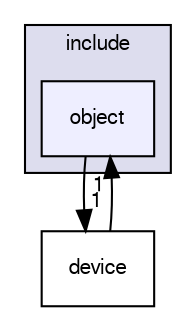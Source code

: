 digraph "include/object/" {
  bgcolor=transparent;
  compound=true
  node [ fontsize="10", fontname="FreeSans"];
  edge [ labelfontsize="10", labelfontname="FreeSans"];
  subgraph clusterdir_d44c64559bbebec7f509842c48db8b23 {
    graph [ bgcolor="#ddddee", pencolor="black", label="include" fontname="FreeSans", fontsize="10", URL="dir_d44c64559bbebec7f509842c48db8b23.html"]
  dir_23d5af2e228901f93ce64754cbbfed9f [shape=box, label="object", style="filled", fillcolor="#eeeeff", pencolor="black", URL="dir_23d5af2e228901f93ce64754cbbfed9f.html"];
  }
  dir_00639e50a5e06ba932c41b2ae621276d [shape=box label="device" URL="dir_00639e50a5e06ba932c41b2ae621276d.html"];
  dir_00639e50a5e06ba932c41b2ae621276d->dir_23d5af2e228901f93ce64754cbbfed9f [headlabel="1", labeldistance=1.5 headhref="dir_000001_000005.html"];
  dir_23d5af2e228901f93ce64754cbbfed9f->dir_00639e50a5e06ba932c41b2ae621276d [headlabel="1", labeldistance=1.5 headhref="dir_000005_000001.html"];
}
